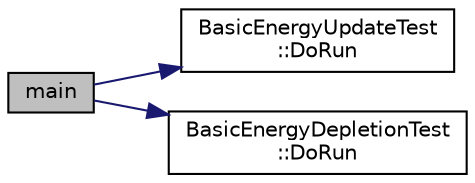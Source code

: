 digraph "main"
{
  edge [fontname="Helvetica",fontsize="10",labelfontname="Helvetica",labelfontsize="10"];
  node [fontname="Helvetica",fontsize="10",shape=record];
  rankdir="LR";
  Node1 [label="main",height=0.2,width=0.4,color="black", fillcolor="grey75", style="filled", fontcolor="black"];
  Node1 -> Node2 [color="midnightblue",fontsize="10",style="solid"];
  Node2 [label="BasicEnergyUpdateTest\l::DoRun",height=0.2,width=0.4,color="black", fillcolor="white", style="filled",URL="$d5/de0/classBasicEnergyUpdateTest.html#af778634c6ab82b59d238296fb6f078a4"];
  Node1 -> Node3 [color="midnightblue",fontsize="10",style="solid"];
  Node3 [label="BasicEnergyDepletionTest\l::DoRun",height=0.2,width=0.4,color="black", fillcolor="white", style="filled",URL="$d0/d83/classBasicEnergyDepletionTest.html#ab23045f04ad166d09ecba40a935efa01"];
}
